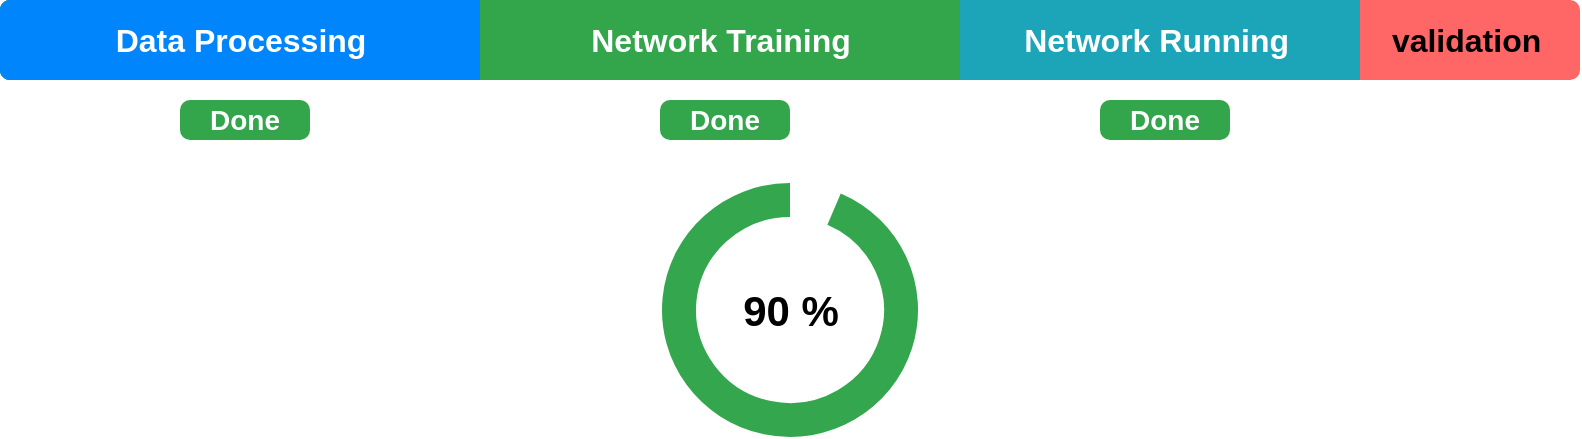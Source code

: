 <mxfile version="24.4.10" type="github">
  <diagram name="Página-1" id="VW4EFTZNEQ1svurDis4x">
    <mxGraphModel dx="1560" dy="852" grid="1" gridSize="10" guides="1" tooltips="1" connect="1" arrows="1" fold="1" page="1" pageScale="1" pageWidth="827" pageHeight="1169" math="0" shadow="0">
      <root>
        <mxCell id="0" />
        <mxCell id="1" parent="0" />
        <mxCell id="dU1TiuGVwUveztsRJr5D-1" value="&lt;blockquote style=&quot;margin: 0 0 0 40px; border: none; padding: 0px;&quot;&gt;&lt;blockquote style=&quot;margin: 0 0 0 40px; border: none; padding: 0px;&quot;&gt;&lt;blockquote style=&quot;margin: 0 0 0 40px; border: none; padding: 0px;&quot;&gt;&lt;blockquote style=&quot;margin: 0 0 0 40px; border: none; padding: 0px;&quot;&gt;&lt;blockquote style=&quot;margin: 0 0 0 40px; border: none; padding: 0px;&quot;&gt;&lt;blockquote style=&quot;margin: 0 0 0 40px; border: none; padding: 0px;&quot;&gt;&lt;blockquote style=&quot;margin: 0 0 0 40px; border: none; padding: 0px;&quot;&gt;&lt;blockquote style=&quot;margin: 0 0 0 40px; border: none; padding: 0px;&quot;&gt;&lt;blockquote style=&quot;margin: 0 0 0 40px; border: none; padding: 0px;&quot;&gt;&lt;blockquote style=&quot;margin: 0 0 0 40px; border: none; padding: 0px;&quot;&gt;&lt;blockquote style=&quot;margin: 0 0 0 40px; border: none; padding: 0px;&quot;&gt;&lt;blockquote style=&quot;margin: 0 0 0 40px; border: none; padding: 0px;&quot;&gt;&lt;blockquote style=&quot;margin: 0 0 0 40px; border: none; padding: 0px;&quot;&gt;&lt;blockquote style=&quot;margin: 0 0 0 40px; border: none; padding: 0px;&quot;&gt;&lt;blockquote style=&quot;margin: 0 0 0 40px; border: none; padding: 0px;&quot;&gt;&lt;blockquote style=&quot;margin: 0 0 0 40px; border: none; padding: 0px;&quot;&gt;&lt;font size=&quot;1&quot;&gt;&lt;b style=&quot;font-size: 16px;&quot;&gt;&lt;span style=&quot;white-space: pre;&quot;&gt;&#x9;&lt;/span&gt;validation&lt;/b&gt;&lt;/font&gt;&lt;/blockquote&gt;&lt;/blockquote&gt;&lt;/blockquote&gt;&lt;/blockquote&gt;&lt;/blockquote&gt;&lt;/blockquote&gt;&lt;/blockquote&gt;&lt;/blockquote&gt;&lt;/blockquote&gt;&lt;/blockquote&gt;&lt;/blockquote&gt;&lt;/blockquote&gt;&lt;/blockquote&gt;&lt;/blockquote&gt;&lt;/blockquote&gt;&lt;/blockquote&gt;" style="html=1;shadow=0;dashed=0;shape=mxgraph.bootstrap.rrect;rSize=5;fillColor=#FF6666;strokeColor=none;" vertex="1" parent="1">
          <mxGeometry x="10" y="260" width="790" height="40" as="geometry" />
        </mxCell>
        <mxCell id="dU1TiuGVwUveztsRJr5D-2" value="&lt;blockquote style=&quot;margin: 0 0 0 40px; border: none; padding: 0px;&quot;&gt;&lt;blockquote style=&quot;margin: 0 0 0 40px; border: none; padding: 0px;&quot;&gt;&lt;blockquote style=&quot;margin: 0 0 0 40px; border: none; padding: 0px;&quot;&gt;&lt;blockquote style=&quot;margin: 0 0 0 40px; border: none; padding: 0px;&quot;&gt;&lt;blockquote style=&quot;margin: 0 0 0 40px; border: none; padding: 0px;&quot;&gt;&lt;blockquote style=&quot;margin: 0 0 0 40px; border: none; padding: 0px;&quot;&gt;&lt;blockquote style=&quot;margin: 0 0 0 40px; border: none; padding: 0px;&quot;&gt;&lt;blockquote style=&quot;margin: 0 0 0 40px; border: none; padding: 0px;&quot;&gt;&lt;blockquote style=&quot;margin: 0 0 0 40px; border: none; padding: 0px;&quot;&gt;&lt;blockquote style=&quot;margin: 0 0 0 40px; border: none; padding: 0px;&quot;&gt;&lt;blockquote style=&quot;margin: 0 0 0 40px; border: none; padding: 0px;&quot;&gt;&lt;b&gt;&lt;font style=&quot;font-size: 16px;&quot; color=&quot;#ffffff&quot;&gt;&lt;span style=&quot;white-space: pre;&quot;&gt;&#x9;&lt;/span&gt;Network Running&lt;/font&gt;&lt;/b&gt;&lt;/blockquote&gt;&lt;/blockquote&gt;&lt;/blockquote&gt;&lt;/blockquote&gt;&lt;/blockquote&gt;&lt;/blockquote&gt;&lt;/blockquote&gt;&lt;/blockquote&gt;&lt;/blockquote&gt;&lt;/blockquote&gt;&lt;/blockquote&gt;" style="html=1;shadow=0;dashed=0;shape=mxgraph.bootstrap.leftButton;rSize=5;fillColor=#1CA5B8;strokeColor=none;resizeHeight=1;" vertex="1" parent="dU1TiuGVwUveztsRJr5D-1">
          <mxGeometry width="680" height="40" relative="1" as="geometry" />
        </mxCell>
        <mxCell id="dU1TiuGVwUveztsRJr5D-3" value="&lt;blockquote style=&quot;margin: 0 0 0 40px; border: none; padding: 0px;&quot;&gt;&lt;blockquote style=&quot;margin: 0 0 0 40px; border: none; padding: 0px;&quot;&gt;&lt;blockquote style=&quot;margin: 0 0 0 40px; border: none; padding: 0px;&quot;&gt;&lt;blockquote style=&quot;margin: 0 0 0 40px; border: none; padding: 0px;&quot;&gt;&lt;blockquote style=&quot;margin: 0 0 0 40px; border: none; padding: 0px;&quot;&gt;&lt;blockquote style=&quot;margin: 0 0 0 40px; border: none; padding: 0px;&quot;&gt;&lt;b&gt;&lt;font color=&quot;#ffffff&quot; style=&quot;font-size: 16px;&quot;&gt;Network Training&lt;/font&gt;&lt;/b&gt;&lt;/blockquote&gt;&lt;/blockquote&gt;&lt;/blockquote&gt;&lt;/blockquote&gt;&lt;/blockquote&gt;&lt;/blockquote&gt;" style="html=1;shadow=0;dashed=0;shape=mxgraph.bootstrap.leftButton;rSize=5;fillColor=#33A64C;strokeColor=none;resizeHeight=1;" vertex="1" parent="dU1TiuGVwUveztsRJr5D-1">
          <mxGeometry width="480" height="40" relative="1" as="geometry" />
        </mxCell>
        <mxCell id="dU1TiuGVwUveztsRJr5D-4" value="&lt;font size=&quot;1&quot; color=&quot;#ffffff&quot;&gt;&lt;b style=&quot;font-size: 16px;&quot;&gt;Data Processing&lt;/b&gt;&lt;/font&gt;" style="html=1;shadow=0;dashed=0;shape=mxgraph.bootstrap.leftButton;rSize=5;fillColor=#0085FC;strokeColor=none;resizeHeight=1;" vertex="1" parent="dU1TiuGVwUveztsRJr5D-1">
          <mxGeometry width="240" height="40" relative="1" as="geometry" />
        </mxCell>
        <mxCell id="dU1TiuGVwUveztsRJr5D-6" value="&lt;b&gt;&lt;font style=&quot;font-size: 21px;&quot;&gt;90 %&lt;/font&gt;&lt;/b&gt;" style="html=1;shadow=0;shape=mxgraph.basic.arc;startAngle=0.065;endAngle=1;strokeWidth=17;strokeColor=#34A64D;" vertex="1" parent="1">
          <mxGeometry x="349.5" y="360" width="111" height="110" as="geometry" />
        </mxCell>
        <mxCell id="dU1TiuGVwUveztsRJr5D-28" value="Done" style="html=1;shadow=0;dashed=0;shape=mxgraph.bootstrap.rrect;rSize=5;strokeColor=none;strokeWidth=1;fillColor=#33A64C;fontColor=#FFFFFF;whiteSpace=wrap;align=center;verticalAlign=middle;spacingLeft=0;fontStyle=1;fontSize=14;spacing=5;" vertex="1" parent="1">
          <mxGeometry x="100" y="310" width="65" height="20" as="geometry" />
        </mxCell>
        <mxCell id="dU1TiuGVwUveztsRJr5D-29" value="Done" style="html=1;shadow=0;dashed=0;shape=mxgraph.bootstrap.rrect;rSize=5;strokeColor=none;strokeWidth=1;fillColor=#33A64C;fontColor=#FFFFFF;whiteSpace=wrap;align=center;verticalAlign=middle;spacingLeft=0;fontStyle=1;fontSize=14;spacing=5;" vertex="1" parent="1">
          <mxGeometry x="340" y="310" width="65" height="20" as="geometry" />
        </mxCell>
        <mxCell id="dU1TiuGVwUveztsRJr5D-30" value="Done" style="html=1;shadow=0;dashed=0;shape=mxgraph.bootstrap.rrect;rSize=5;strokeColor=none;strokeWidth=1;fillColor=#33A64C;fontColor=#FFFFFF;whiteSpace=wrap;align=center;verticalAlign=middle;spacingLeft=0;fontStyle=1;fontSize=14;spacing=5;" vertex="1" parent="1">
          <mxGeometry x="560" y="310" width="65" height="20" as="geometry" />
        </mxCell>
      </root>
    </mxGraphModel>
  </diagram>
</mxfile>
